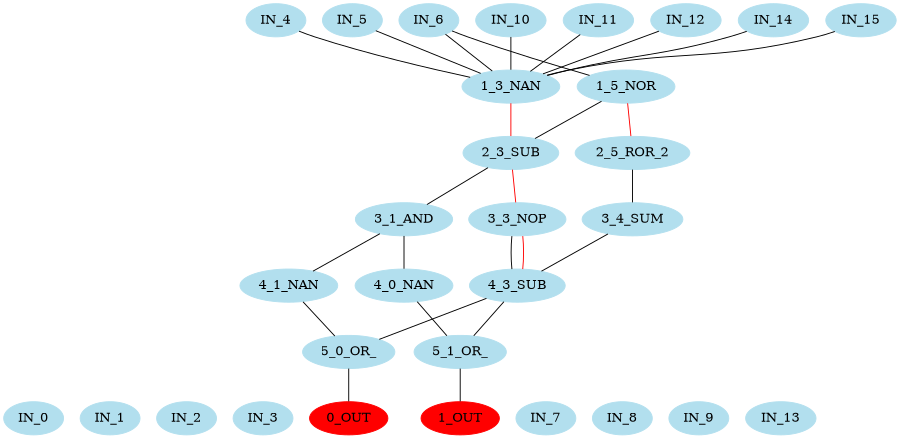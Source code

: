digraph EACircuit {
rankdir=BT;
edge [dir=none];
size="6,6";
ordering=out;
node [color=lightblue2, style=filled];
"IN_0";
"IN_1";
"IN_2";
"IN_3";
"IN_4";
"IN_5";
"IN_6";
"IN_7";
"IN_8";
"IN_9";
"IN_10";
"IN_11";
"IN_12";
"IN_13";
"IN_14";
"IN_15";
{ rank=same; "1_3_NAN"; "1_5_NOR"; }
"1_3_NAN" -> "IN_4";
"1_3_NAN" -> "IN_5";
"1_3_NAN" -> "IN_6";
"1_3_NAN" -> "IN_10";
"1_3_NAN" -> "IN_11";
"1_3_NAN" -> "IN_12";
"1_3_NAN" -> "IN_14";
"1_3_NAN" -> "IN_15";
"1_5_NOR" -> "IN_6";
{ rank=same; "2_3_SUB"; "2_5_ROR_2"; }
"2_3_SUB" -> "1_3_NAN" [color=red];
"2_3_SUB" -> "1_5_NOR";
"2_5_ROR_2" -> "1_5_NOR" [color=red];
{ rank=same; "3_1_AND"; "3_3_NOP"; "3_4_SUM"; }
"3_1_AND" -> "2_3_SUB";
"3_3_NOP" -> "2_3_SUB" [color=red];
"3_4_SUM" -> "2_5_ROR_2";
{ rank=same; "4_0_NAN"; "4_1_NAN"; "4_3_SUB"; }
"4_0_NAN" -> "3_1_AND";
"4_1_NAN" -> "3_1_AND";
"4_3_SUB" -> "3_3_NOP";
"4_3_SUB" -> "3_3_NOP" [color=red];
"4_3_SUB" -> "3_4_SUM";
{ rank=same; "5_0_OR_"; "5_1_OR_"; }
"5_0_OR_" -> "4_1_NAN";
"5_0_OR_" -> "4_3_SUB";
"5_1_OR_" -> "4_0_NAN";
"5_1_OR_" -> "4_3_SUB";
node [color=red];
"0_OUT" -> "5_0_OR_";
node [color=red];
"1_OUT" -> "5_1_OR_";
}